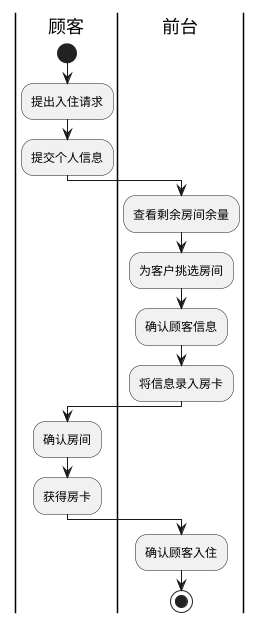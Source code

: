 @startuml
'* 顾客提出入住请求
'* 前台查看剩余房间余量，若有空房则为顾客挑选房间
'* 顾客确认房间并提交个人信息入住，获得房卡
'* 前台确认顾客信息，确认入住，服务器修改相关信息
|顾客|
start
:提出入住请求;
:提交个人信息;
|前台|
:查看剩余房间余量;
:为客户挑选房间;
:确认顾客信息;
:将信息录入房卡;
|顾客|
:确认房间;
:获得房卡;
|前台|
:确认顾客入住;
stop
@enduml